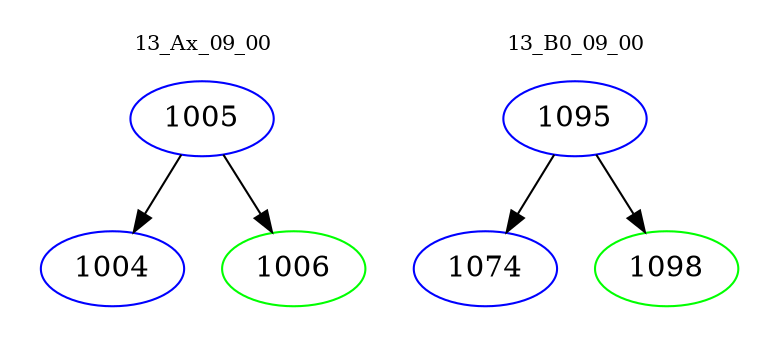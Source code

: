 digraph{
subgraph cluster_0 {
color = white
label = "13_Ax_09_00";
fontsize=10;
T0_1005 [label="1005", color="blue"]
T0_1005 -> T0_1004 [color="black"]
T0_1004 [label="1004", color="blue"]
T0_1005 -> T0_1006 [color="black"]
T0_1006 [label="1006", color="green"]
}
subgraph cluster_1 {
color = white
label = "13_B0_09_00";
fontsize=10;
T1_1095 [label="1095", color="blue"]
T1_1095 -> T1_1074 [color="black"]
T1_1074 [label="1074", color="blue"]
T1_1095 -> T1_1098 [color="black"]
T1_1098 [label="1098", color="green"]
}
}
